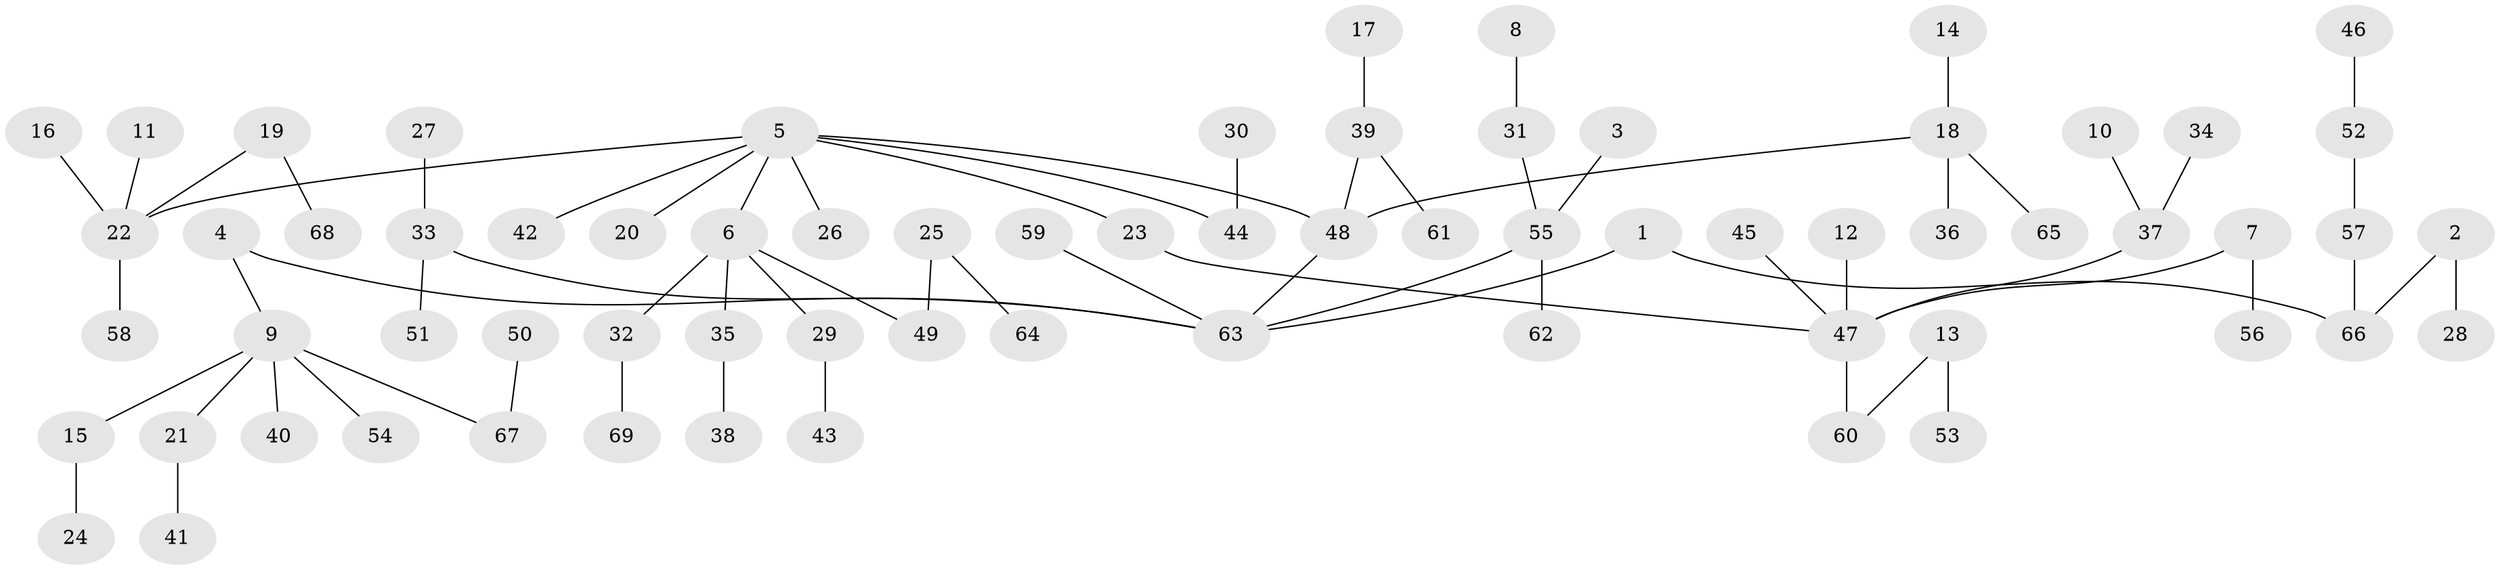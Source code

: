 // original degree distribution, {7: 0.021897810218978103, 6: 0.021897810218978103, 4: 0.043795620437956206, 2: 0.22627737226277372, 3: 0.12408759124087591, 5: 0.021897810218978103, 8: 0.0072992700729927005, 1: 0.5328467153284672}
// Generated by graph-tools (version 1.1) at 2025/37/03/04/25 23:37:29]
// undirected, 69 vertices, 68 edges
graph export_dot {
  node [color=gray90,style=filled];
  1;
  2;
  3;
  4;
  5;
  6;
  7;
  8;
  9;
  10;
  11;
  12;
  13;
  14;
  15;
  16;
  17;
  18;
  19;
  20;
  21;
  22;
  23;
  24;
  25;
  26;
  27;
  28;
  29;
  30;
  31;
  32;
  33;
  34;
  35;
  36;
  37;
  38;
  39;
  40;
  41;
  42;
  43;
  44;
  45;
  46;
  47;
  48;
  49;
  50;
  51;
  52;
  53;
  54;
  55;
  56;
  57;
  58;
  59;
  60;
  61;
  62;
  63;
  64;
  65;
  66;
  67;
  68;
  69;
  1 -- 63 [weight=1.0];
  1 -- 66 [weight=1.0];
  2 -- 28 [weight=1.0];
  2 -- 66 [weight=1.0];
  3 -- 55 [weight=1.0];
  4 -- 9 [weight=1.0];
  4 -- 63 [weight=1.0];
  5 -- 6 [weight=1.0];
  5 -- 20 [weight=1.0];
  5 -- 22 [weight=1.0];
  5 -- 23 [weight=1.0];
  5 -- 26 [weight=1.0];
  5 -- 42 [weight=1.0];
  5 -- 44 [weight=1.0];
  5 -- 48 [weight=1.0];
  6 -- 29 [weight=1.0];
  6 -- 32 [weight=1.0];
  6 -- 35 [weight=1.0];
  6 -- 49 [weight=1.0];
  7 -- 47 [weight=1.0];
  7 -- 56 [weight=1.0];
  8 -- 31 [weight=1.0];
  9 -- 15 [weight=1.0];
  9 -- 21 [weight=1.0];
  9 -- 40 [weight=1.0];
  9 -- 54 [weight=1.0];
  9 -- 67 [weight=1.0];
  10 -- 37 [weight=1.0];
  11 -- 22 [weight=1.0];
  12 -- 47 [weight=1.0];
  13 -- 53 [weight=1.0];
  13 -- 60 [weight=1.0];
  14 -- 18 [weight=1.0];
  15 -- 24 [weight=1.0];
  16 -- 22 [weight=1.0];
  17 -- 39 [weight=1.0];
  18 -- 36 [weight=1.0];
  18 -- 48 [weight=1.0];
  18 -- 65 [weight=1.0];
  19 -- 22 [weight=1.0];
  19 -- 68 [weight=1.0];
  21 -- 41 [weight=1.0];
  22 -- 58 [weight=1.0];
  23 -- 47 [weight=1.0];
  25 -- 49 [weight=1.0];
  25 -- 64 [weight=1.0];
  27 -- 33 [weight=1.0];
  29 -- 43 [weight=1.0];
  30 -- 44 [weight=1.0];
  31 -- 55 [weight=1.0];
  32 -- 69 [weight=1.0];
  33 -- 51 [weight=1.0];
  33 -- 63 [weight=1.0];
  34 -- 37 [weight=1.0];
  35 -- 38 [weight=1.0];
  37 -- 47 [weight=1.0];
  39 -- 48 [weight=1.0];
  39 -- 61 [weight=1.0];
  45 -- 47 [weight=1.0];
  46 -- 52 [weight=1.0];
  47 -- 60 [weight=1.0];
  48 -- 63 [weight=1.0];
  50 -- 67 [weight=1.0];
  52 -- 57 [weight=1.0];
  55 -- 62 [weight=1.0];
  55 -- 63 [weight=1.0];
  57 -- 66 [weight=1.0];
  59 -- 63 [weight=1.0];
}

